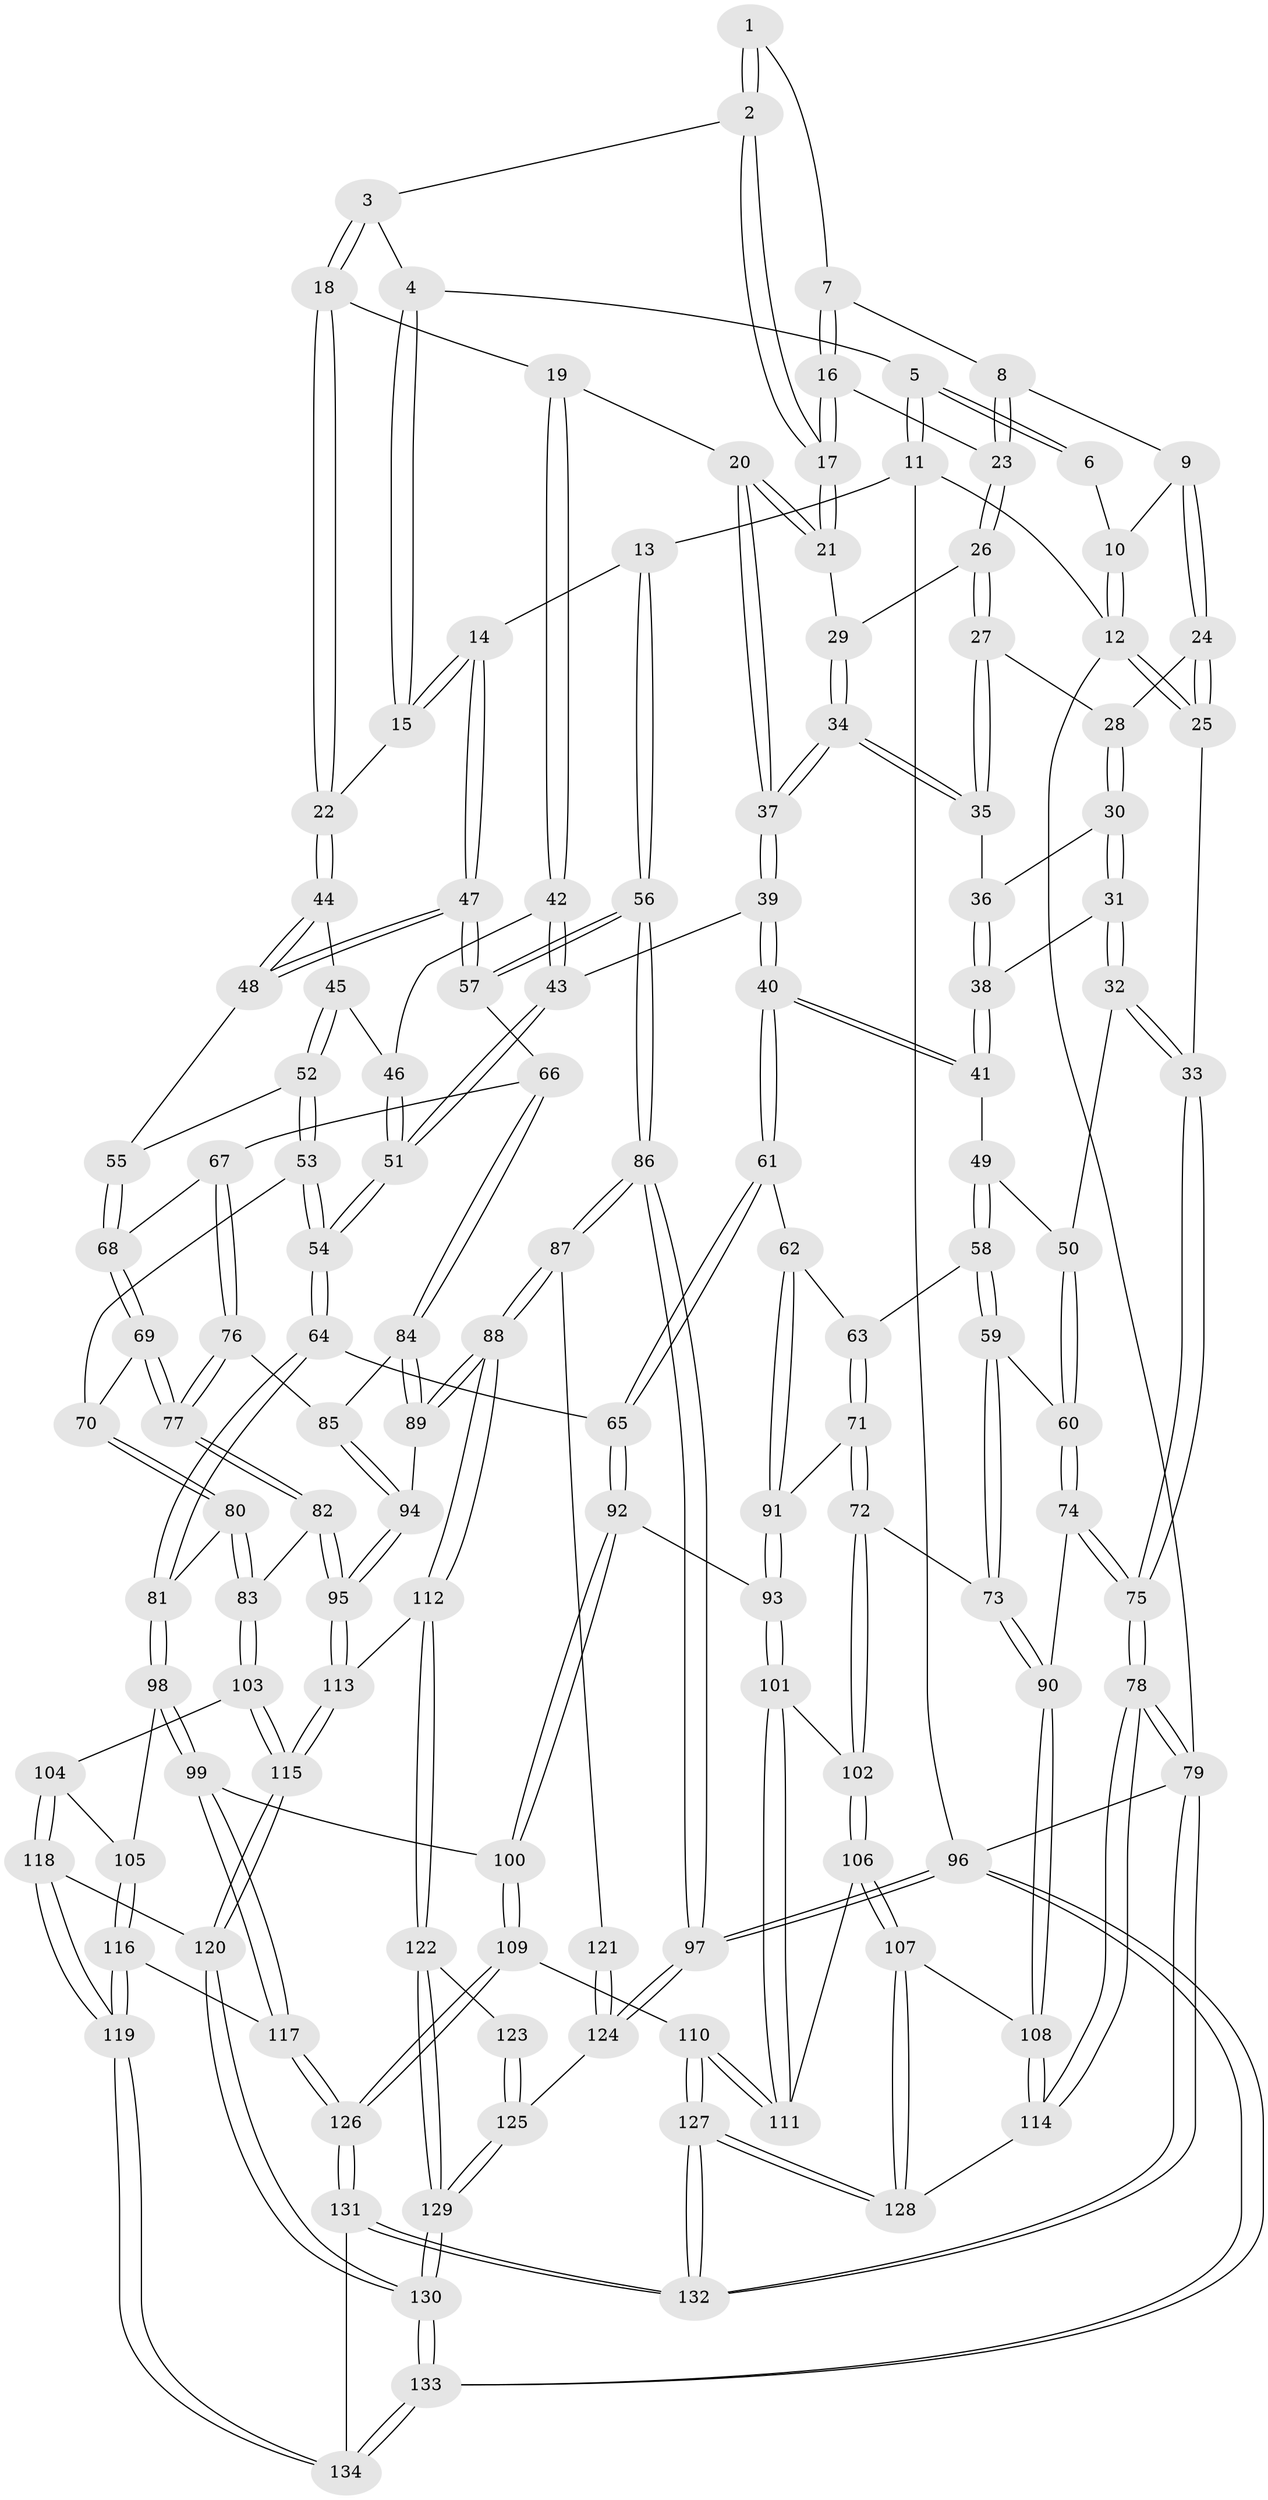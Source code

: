 // coarse degree distribution, {2: 0.1111111111111111, 3: 0.6049382716049383, 4: 0.18518518518518517, 6: 0.012345679012345678, 5: 0.08641975308641975}
// Generated by graph-tools (version 1.1) at 2025/54/03/04/25 22:54:26]
// undirected, 134 vertices, 332 edges
graph export_dot {
  node [color=gray90,style=filled];
  1 [pos="+0.36219267270262195+0"];
  2 [pos="+0.4638513509360692+0.058790837541724865"];
  3 [pos="+0.601652280671987+0.002658206215553226"];
  4 [pos="+0.6360000009647547+0"];
  5 [pos="+0.6362857342696725+0"];
  6 [pos="+0.3471866649487971+0"];
  7 [pos="+0.3644300064600495+0.020689426750010464"];
  8 [pos="+0.29132731201841333+0.09562897483035901"];
  9 [pos="+0.24670876125709543+0.08823806903597135"];
  10 [pos="+0.23182534008722716+0"];
  11 [pos="+1+0"];
  12 [pos="+0+0"];
  13 [pos="+1+0"];
  14 [pos="+1+0.057597953597815194"];
  15 [pos="+0.8191169092908678+0.20053361464152397"];
  16 [pos="+0.395205753959525+0.10141565099929675"];
  17 [pos="+0.43505810041141907+0.124514975881084"];
  18 [pos="+0.6211083361456129+0.17447980800064866"];
  19 [pos="+0.5377065889952292+0.22974608117325002"];
  20 [pos="+0.5213748163846892+0.22771712386437867"];
  21 [pos="+0.46380925339855344+0.18466633513700106"];
  22 [pos="+0.800356267836281+0.21206404560293732"];
  23 [pos="+0.3275302439922551+0.1192556160772049"];
  24 [pos="+0.1981822986652916+0.14592498975774484"];
  25 [pos="+0+0.02626417489658339"];
  26 [pos="+0.3244741403659875+0.17770798199862975"];
  27 [pos="+0.24717176966354373+0.19279502019058128"];
  28 [pos="+0.1983763481113267+0.1463030138004738"];
  29 [pos="+0.3568485575440471+0.20310013349356038"];
  30 [pos="+0.1684765411521186+0.25211599336385804"];
  31 [pos="+0.05814706378834561+0.30087046545174045"];
  32 [pos="+0+0.2021263424073251"];
  33 [pos="+0+0.1871449774208564"];
  34 [pos="+0.3051997769236664+0.3092520216230318"];
  35 [pos="+0.2692634922578865+0.29126430176113277"];
  36 [pos="+0.24027224592789773+0.2979405462784607"];
  37 [pos="+0.35045796237775845+0.3664423501592224"];
  38 [pos="+0.1511129161284691+0.36784039627199594"];
  39 [pos="+0.3505537574336354+0.40441199403719325"];
  40 [pos="+0.2615531467548706+0.48162542133598235"];
  41 [pos="+0.18184675174270884+0.46282712145468596"];
  42 [pos="+0.5660399367241649+0.34912047659512707"];
  43 [pos="+0.4597569683042897+0.4688425575355873"];
  44 [pos="+0.7799379528188236+0.33848509927708736"];
  45 [pos="+0.6338365890590291+0.40073841589939596"];
  46 [pos="+0.633833097450854+0.40073690102267284"];
  47 [pos="+0.8895477206690783+0.4732223448080012"];
  48 [pos="+0.8147244608948384+0.419871885732248"];
  49 [pos="+0.17961021677884645+0.46423607284004653"];
  50 [pos="+0.05219272249395021+0.4617927387734376"];
  51 [pos="+0.4942237844568537+0.552122883899979"];
  52 [pos="+0.6685968036614041+0.5097969240554572"];
  53 [pos="+0.6434005176853497+0.5382244517078035"];
  54 [pos="+0.49842035267998996+0.5703501575896306"];
  55 [pos="+0.712629059019456+0.5097613964518966"];
  56 [pos="+1+0.5834699744872206"];
  57 [pos="+0.9061761293457723+0.5124007169966213"];
  58 [pos="+0.14292032650148034+0.5250426246945339"];
  59 [pos="+0.05093964254352045+0.585191362549893"];
  60 [pos="+0.033668845635647406+0.5823272439086127"];
  61 [pos="+0.282410459595596+0.5667964237545774"];
  62 [pos="+0.23431764449629283+0.6155262927554788"];
  63 [pos="+0.1520167253230274+0.5594113893606109"];
  64 [pos="+0.4899668556586631+0.5940064881722605"];
  65 [pos="+0.3776329546093611+0.6319052886119445"];
  66 [pos="+0.8845691776815111+0.5465055275183425"];
  67 [pos="+0.7887714312078955+0.5637700937669143"];
  68 [pos="+0.7529953168774609+0.5574213426789648"];
  69 [pos="+0.735127081555778+0.6054489765262739"];
  70 [pos="+0.6667294414231746+0.597163330635184"];
  71 [pos="+0.1586300243133238+0.6696595583113378"];
  72 [pos="+0.14984593421941708+0.6754914664303472"];
  73 [pos="+0.1461417368803287+0.6762929797967593"];
  74 [pos="+0+0.6002958611757268"];
  75 [pos="+0+0.6216984516283627"];
  76 [pos="+0.7782042622875486+0.653269004223303"];
  77 [pos="+0.7530599800578712+0.660783269746871"];
  78 [pos="+0+0.8771919681119849"];
  79 [pos="+0+1"];
  80 [pos="+0.6592514116964958+0.6866789922474047"];
  81 [pos="+0.5042080437634696+0.6198349785465015"];
  82 [pos="+0.7070710468498013+0.7152929254978118"];
  83 [pos="+0.6829910831987744+0.7206198676705352"];
  84 [pos="+0.8827576892089454+0.560121375123281"];
  85 [pos="+0.8139548488260107+0.6536337028243778"];
  86 [pos="+1+0.7367404800897855"];
  87 [pos="+1+0.7425467961780129"];
  88 [pos="+0.9331000426222429+0.713406525354855"];
  89 [pos="+0.9284391397392149+0.7081141893422661"];
  90 [pos="+0.09558489675672095+0.7342391725892317"];
  91 [pos="+0.2028610442596117+0.6547719478381205"];
  92 [pos="+0.35577294919495756+0.6975379473766302"];
  93 [pos="+0.28477540585265876+0.7255740621843864"];
  94 [pos="+0.8339173842581994+0.6815684845049806"];
  95 [pos="+0.7983268687923052+0.7641892036383059"];
  96 [pos="+1+1"];
  97 [pos="+1+1"];
  98 [pos="+0.5142881250414423+0.7716961827683508"];
  99 [pos="+0.422239032336979+0.8038006129026146"];
  100 [pos="+0.4060771825875557+0.8032986802109722"];
  101 [pos="+0.27104034989327924+0.7537005263878302"];
  102 [pos="+0.19073261090996763+0.7365141360147911"];
  103 [pos="+0.6771544816694897+0.7310917838914324"];
  104 [pos="+0.6099492554932894+0.7979453102698011"];
  105 [pos="+0.5546159986097969+0.7972664947455115"];
  106 [pos="+0.20039704090950955+0.8238992536151821"];
  107 [pos="+0.1589289287624175+0.8433098323815548"];
  108 [pos="+0.06415156449538112+0.7939406767387799"];
  109 [pos="+0.37740794743120104+0.8310156132247415"];
  110 [pos="+0.27169749061018017+0.8285907065710126"];
  111 [pos="+0.26106780829169174+0.8196374564356684"];
  112 [pos="+0.8361118082328077+0.808644099931079"];
  113 [pos="+0.8327611199522422+0.8078117841559386"];
  114 [pos="+0+0.8485447560227604"];
  115 [pos="+0.7488112543467215+0.8605892632575638"];
  116 [pos="+0.5238805489223327+0.91193477600665"];
  117 [pos="+0.49272316470538874+0.9385700108389012"];
  118 [pos="+0.6771226757448772+0.9268261458753404"];
  119 [pos="+0.6710343980185662+0.938646845561817"];
  120 [pos="+0.7181629124888979+0.909193071714505"];
  121 [pos="+0.9320019457354694+0.8449255949128116"];
  122 [pos="+0.840395492326932+0.8145135626787987"];
  123 [pos="+0.9116942310340076+0.8467095408008295"];
  124 [pos="+0.963359691173539+0.9174552106614747"];
  125 [pos="+0.9079680623762928+0.9036924042604023"];
  126 [pos="+0.3623255027889211+1"];
  127 [pos="+0.27544747830446936+1"];
  128 [pos="+0.17037269796533366+0.9717699109812317"];
  129 [pos="+0.8479710592212307+0.9551259795275336"];
  130 [pos="+0.8461733086763273+0.9608573980975442"];
  131 [pos="+0.3595794302630734+1"];
  132 [pos="+0.2929682120591149+1"];
  133 [pos="+1+1"];
  134 [pos="+0.6310623743626003+1"];
  1 -- 2;
  1 -- 2;
  1 -- 7;
  2 -- 3;
  2 -- 17;
  2 -- 17;
  3 -- 4;
  3 -- 18;
  3 -- 18;
  4 -- 5;
  4 -- 15;
  4 -- 15;
  5 -- 6;
  5 -- 6;
  5 -- 11;
  5 -- 11;
  6 -- 10;
  7 -- 8;
  7 -- 16;
  7 -- 16;
  8 -- 9;
  8 -- 23;
  8 -- 23;
  9 -- 10;
  9 -- 24;
  9 -- 24;
  10 -- 12;
  10 -- 12;
  11 -- 12;
  11 -- 13;
  11 -- 96;
  12 -- 25;
  12 -- 25;
  12 -- 79;
  13 -- 14;
  13 -- 56;
  13 -- 56;
  14 -- 15;
  14 -- 15;
  14 -- 47;
  14 -- 47;
  15 -- 22;
  16 -- 17;
  16 -- 17;
  16 -- 23;
  17 -- 21;
  17 -- 21;
  18 -- 19;
  18 -- 22;
  18 -- 22;
  19 -- 20;
  19 -- 42;
  19 -- 42;
  20 -- 21;
  20 -- 21;
  20 -- 37;
  20 -- 37;
  21 -- 29;
  22 -- 44;
  22 -- 44;
  23 -- 26;
  23 -- 26;
  24 -- 25;
  24 -- 25;
  24 -- 28;
  25 -- 33;
  26 -- 27;
  26 -- 27;
  26 -- 29;
  27 -- 28;
  27 -- 35;
  27 -- 35;
  28 -- 30;
  28 -- 30;
  29 -- 34;
  29 -- 34;
  30 -- 31;
  30 -- 31;
  30 -- 36;
  31 -- 32;
  31 -- 32;
  31 -- 38;
  32 -- 33;
  32 -- 33;
  32 -- 50;
  33 -- 75;
  33 -- 75;
  34 -- 35;
  34 -- 35;
  34 -- 37;
  34 -- 37;
  35 -- 36;
  36 -- 38;
  36 -- 38;
  37 -- 39;
  37 -- 39;
  38 -- 41;
  38 -- 41;
  39 -- 40;
  39 -- 40;
  39 -- 43;
  40 -- 41;
  40 -- 41;
  40 -- 61;
  40 -- 61;
  41 -- 49;
  42 -- 43;
  42 -- 43;
  42 -- 46;
  43 -- 51;
  43 -- 51;
  44 -- 45;
  44 -- 48;
  44 -- 48;
  45 -- 46;
  45 -- 52;
  45 -- 52;
  46 -- 51;
  46 -- 51;
  47 -- 48;
  47 -- 48;
  47 -- 57;
  47 -- 57;
  48 -- 55;
  49 -- 50;
  49 -- 58;
  49 -- 58;
  50 -- 60;
  50 -- 60;
  51 -- 54;
  51 -- 54;
  52 -- 53;
  52 -- 53;
  52 -- 55;
  53 -- 54;
  53 -- 54;
  53 -- 70;
  54 -- 64;
  54 -- 64;
  55 -- 68;
  55 -- 68;
  56 -- 57;
  56 -- 57;
  56 -- 86;
  56 -- 86;
  57 -- 66;
  58 -- 59;
  58 -- 59;
  58 -- 63;
  59 -- 60;
  59 -- 73;
  59 -- 73;
  60 -- 74;
  60 -- 74;
  61 -- 62;
  61 -- 65;
  61 -- 65;
  62 -- 63;
  62 -- 91;
  62 -- 91;
  63 -- 71;
  63 -- 71;
  64 -- 65;
  64 -- 81;
  64 -- 81;
  65 -- 92;
  65 -- 92;
  66 -- 67;
  66 -- 84;
  66 -- 84;
  67 -- 68;
  67 -- 76;
  67 -- 76;
  68 -- 69;
  68 -- 69;
  69 -- 70;
  69 -- 77;
  69 -- 77;
  70 -- 80;
  70 -- 80;
  71 -- 72;
  71 -- 72;
  71 -- 91;
  72 -- 73;
  72 -- 102;
  72 -- 102;
  73 -- 90;
  73 -- 90;
  74 -- 75;
  74 -- 75;
  74 -- 90;
  75 -- 78;
  75 -- 78;
  76 -- 77;
  76 -- 77;
  76 -- 85;
  77 -- 82;
  77 -- 82;
  78 -- 79;
  78 -- 79;
  78 -- 114;
  78 -- 114;
  79 -- 132;
  79 -- 132;
  79 -- 96;
  80 -- 81;
  80 -- 83;
  80 -- 83;
  81 -- 98;
  81 -- 98;
  82 -- 83;
  82 -- 95;
  82 -- 95;
  83 -- 103;
  83 -- 103;
  84 -- 85;
  84 -- 89;
  84 -- 89;
  85 -- 94;
  85 -- 94;
  86 -- 87;
  86 -- 87;
  86 -- 97;
  86 -- 97;
  87 -- 88;
  87 -- 88;
  87 -- 121;
  88 -- 89;
  88 -- 89;
  88 -- 112;
  88 -- 112;
  89 -- 94;
  90 -- 108;
  90 -- 108;
  91 -- 93;
  91 -- 93;
  92 -- 93;
  92 -- 100;
  92 -- 100;
  93 -- 101;
  93 -- 101;
  94 -- 95;
  94 -- 95;
  95 -- 113;
  95 -- 113;
  96 -- 97;
  96 -- 97;
  96 -- 133;
  96 -- 133;
  97 -- 124;
  97 -- 124;
  98 -- 99;
  98 -- 99;
  98 -- 105;
  99 -- 100;
  99 -- 117;
  99 -- 117;
  100 -- 109;
  100 -- 109;
  101 -- 102;
  101 -- 111;
  101 -- 111;
  102 -- 106;
  102 -- 106;
  103 -- 104;
  103 -- 115;
  103 -- 115;
  104 -- 105;
  104 -- 118;
  104 -- 118;
  105 -- 116;
  105 -- 116;
  106 -- 107;
  106 -- 107;
  106 -- 111;
  107 -- 108;
  107 -- 128;
  107 -- 128;
  108 -- 114;
  108 -- 114;
  109 -- 110;
  109 -- 126;
  109 -- 126;
  110 -- 111;
  110 -- 111;
  110 -- 127;
  110 -- 127;
  112 -- 113;
  112 -- 122;
  112 -- 122;
  113 -- 115;
  113 -- 115;
  114 -- 128;
  115 -- 120;
  115 -- 120;
  116 -- 117;
  116 -- 119;
  116 -- 119;
  117 -- 126;
  117 -- 126;
  118 -- 119;
  118 -- 119;
  118 -- 120;
  119 -- 134;
  119 -- 134;
  120 -- 130;
  120 -- 130;
  121 -- 124;
  121 -- 124;
  122 -- 123;
  122 -- 129;
  122 -- 129;
  123 -- 125;
  123 -- 125;
  124 -- 125;
  125 -- 129;
  125 -- 129;
  126 -- 131;
  126 -- 131;
  127 -- 128;
  127 -- 128;
  127 -- 132;
  127 -- 132;
  129 -- 130;
  129 -- 130;
  130 -- 133;
  130 -- 133;
  131 -- 132;
  131 -- 132;
  131 -- 134;
  133 -- 134;
  133 -- 134;
}

